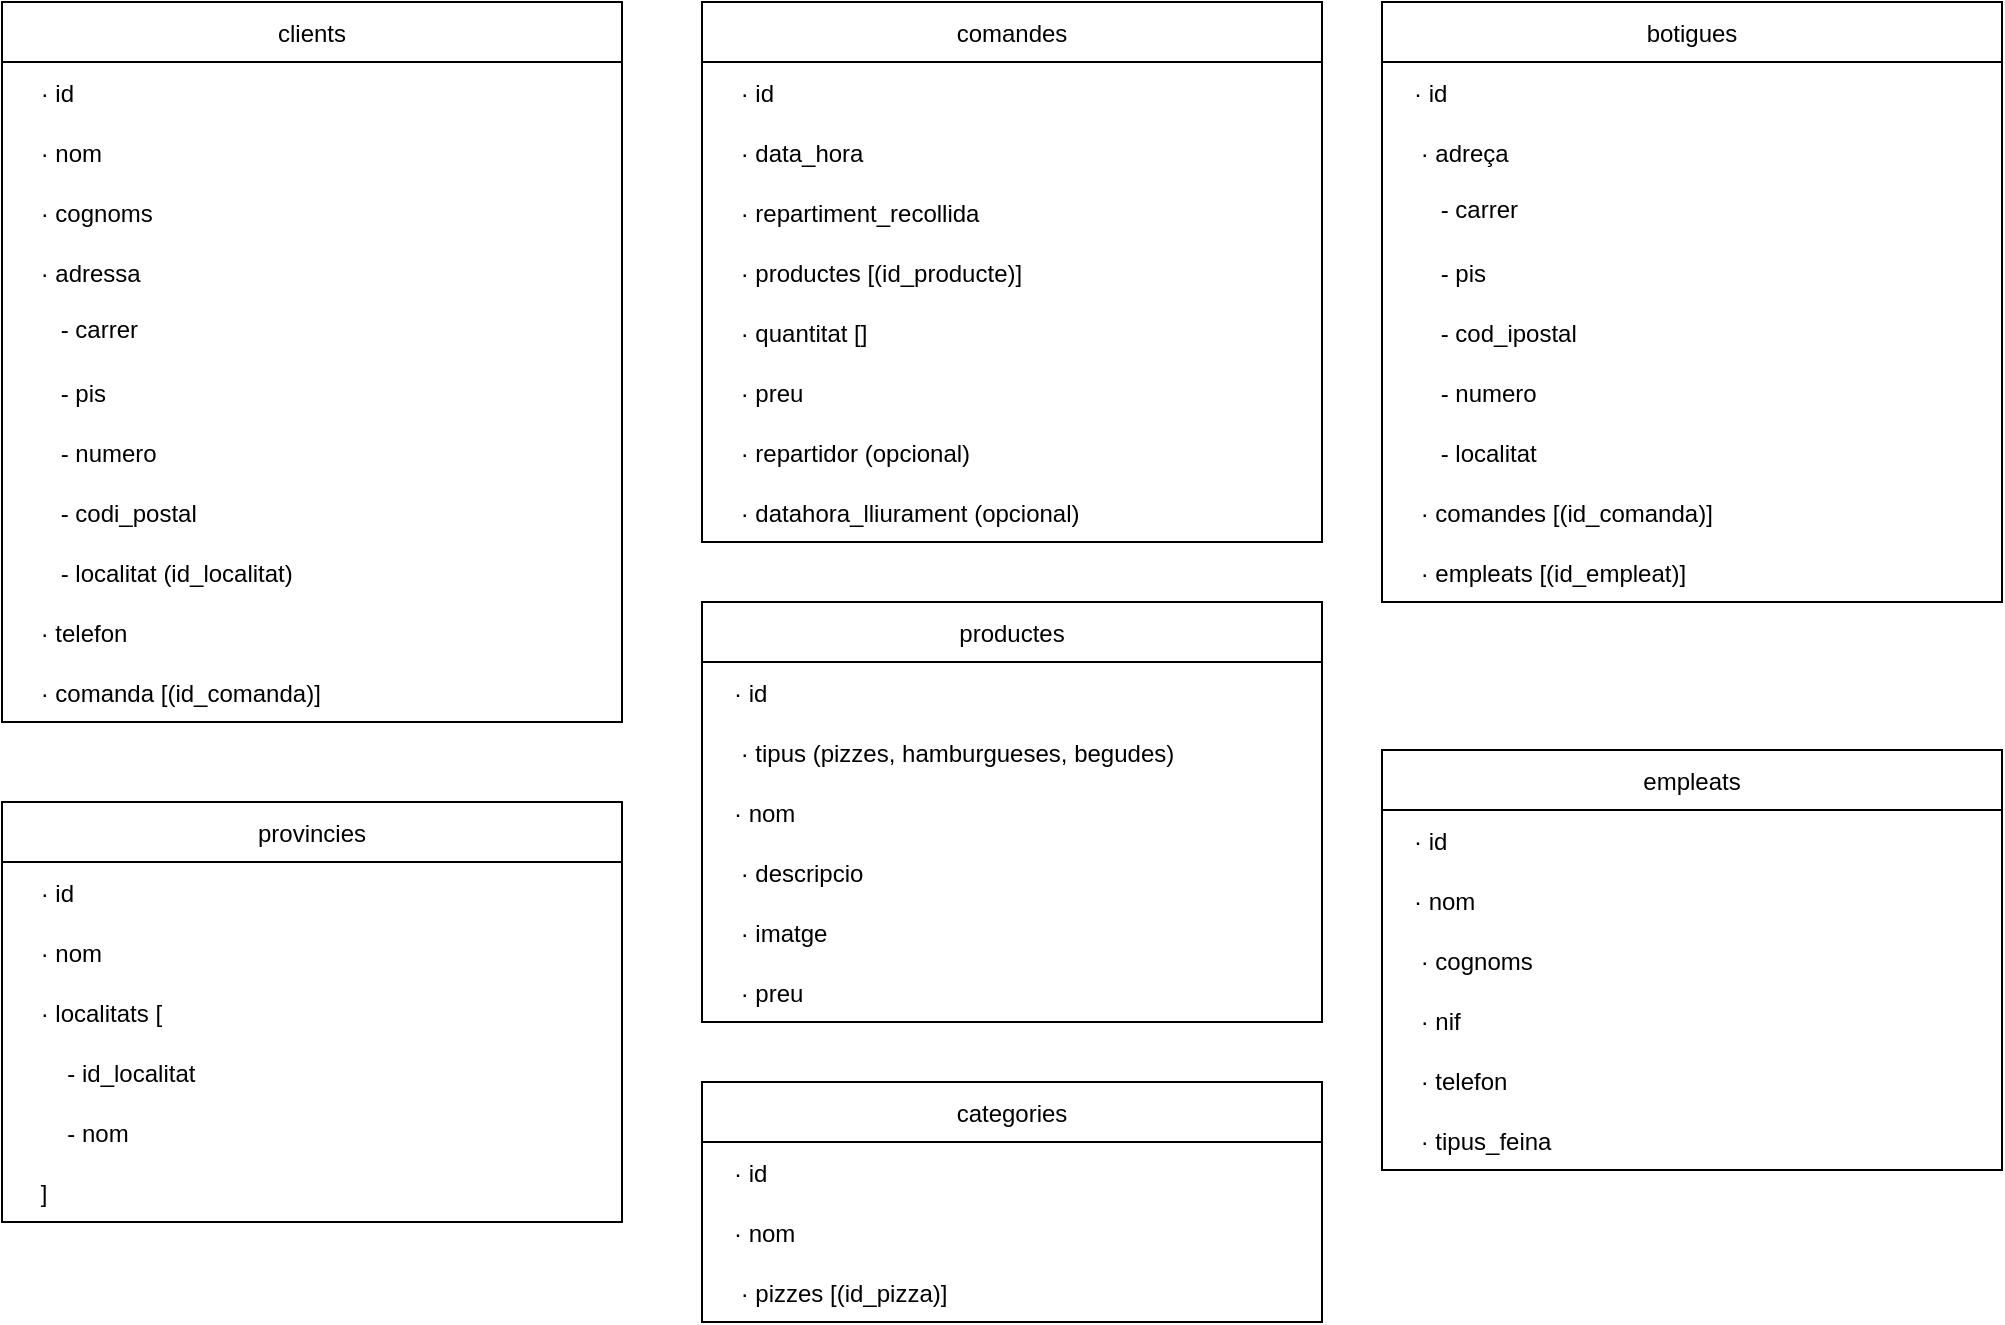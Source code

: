 <mxfile version="16.1.2" type="device"><diagram id="uZuOLZRGGxyqzL_tFXV7" name="Page-1"><mxGraphModel dx="1426" dy="852" grid="1" gridSize="10" guides="1" tooltips="1" connect="1" arrows="1" fold="1" page="1" pageScale="1" pageWidth="1169" pageHeight="827" math="0" shadow="0"><root><mxCell id="0"/><mxCell id="1" parent="0"/><mxCell id="sTkgsXUXhV6cH6S5fa6j-8" value="productes" style="swimlane;fontStyle=0;childLayout=stackLayout;horizontal=1;startSize=30;horizontalStack=0;resizeParent=1;resizeParentMax=0;resizeLast=0;collapsible=1;marginBottom=0;" parent="1" vertex="1"><mxGeometry x="430" y="340" width="310" height="210" as="geometry"><mxRectangle x="80" y="80" width="70" height="30" as="alternateBounds"/></mxGeometry></mxCell><mxCell id="ngydRWTtVWet1sjrc-vS-46" value="   · id" style="text;strokeColor=none;fillColor=none;align=left;verticalAlign=middle;spacingLeft=4;spacingRight=4;overflow=hidden;points=[[0,0.5],[1,0.5]];portConstraint=eastwest;rotatable=0;" parent="sTkgsXUXhV6cH6S5fa6j-8" vertex="1"><mxGeometry y="30" width="310" height="30" as="geometry"/></mxCell><mxCell id="sTkgsXUXhV6cH6S5fa6j-10" value="    · tipus (pizzes, hamburgueses, begudes)" style="text;strokeColor=none;fillColor=none;align=left;verticalAlign=middle;spacingLeft=4;spacingRight=4;overflow=hidden;points=[[0,0.5],[1,0.5]];portConstraint=eastwest;rotatable=0;" parent="sTkgsXUXhV6cH6S5fa6j-8" vertex="1"><mxGeometry y="60" width="310" height="30" as="geometry"/></mxCell><mxCell id="sTkgsXUXhV6cH6S5fa6j-11" value="   · nom" style="text;strokeColor=none;fillColor=none;align=left;verticalAlign=middle;spacingLeft=4;spacingRight=4;overflow=hidden;points=[[0,0.5],[1,0.5]];portConstraint=eastwest;rotatable=0;" parent="sTkgsXUXhV6cH6S5fa6j-8" vertex="1"><mxGeometry y="90" width="310" height="30" as="geometry"/></mxCell><mxCell id="sTkgsXUXhV6cH6S5fa6j-28" value="    · descripcio" style="text;strokeColor=none;fillColor=none;align=left;verticalAlign=middle;spacingLeft=4;spacingRight=4;overflow=hidden;points=[[0,0.5],[1,0.5]];portConstraint=eastwest;rotatable=0;" parent="sTkgsXUXhV6cH6S5fa6j-8" vertex="1"><mxGeometry y="120" width="310" height="30" as="geometry"/></mxCell><mxCell id="whVWx38KO-JLClnr7zl5-33" value="    · imatge" style="text;strokeColor=none;fillColor=none;align=left;verticalAlign=middle;spacingLeft=4;spacingRight=4;overflow=hidden;points=[[0,0.5],[1,0.5]];portConstraint=eastwest;rotatable=0;" vertex="1" parent="sTkgsXUXhV6cH6S5fa6j-8"><mxGeometry y="150" width="310" height="30" as="geometry"/></mxCell><mxCell id="whVWx38KO-JLClnr7zl5-32" value="    · preu" style="text;strokeColor=none;fillColor=none;align=left;verticalAlign=middle;spacingLeft=4;spacingRight=4;overflow=hidden;points=[[0,0.5],[1,0.5]];portConstraint=eastwest;rotatable=0;" vertex="1" parent="sTkgsXUXhV6cH6S5fa6j-8"><mxGeometry y="180" width="310" height="30" as="geometry"/></mxCell><mxCell id="sTkgsXUXhV6cH6S5fa6j-37" value="clients" style="swimlane;fontStyle=0;childLayout=stackLayout;horizontal=1;startSize=30;horizontalStack=0;resizeParent=1;resizeParentMax=0;resizeLast=0;collapsible=1;marginBottom=0;" parent="1" vertex="1"><mxGeometry x="80" y="40" width="310" height="360" as="geometry"/></mxCell><mxCell id="ngydRWTtVWet1sjrc-vS-48" value="    · id" style="text;strokeColor=none;fillColor=none;align=left;verticalAlign=middle;spacingLeft=4;spacingRight=4;overflow=hidden;points=[[0,0.5],[1,0.5]];portConstraint=eastwest;rotatable=0;" parent="sTkgsXUXhV6cH6S5fa6j-37" vertex="1"><mxGeometry y="30" width="310" height="30" as="geometry"/></mxCell><mxCell id="sTkgsXUXhV6cH6S5fa6j-39" value="    · nom" style="text;strokeColor=none;fillColor=none;align=left;verticalAlign=middle;spacingLeft=4;spacingRight=4;overflow=hidden;points=[[0,0.5],[1,0.5]];portConstraint=eastwest;rotatable=0;" parent="sTkgsXUXhV6cH6S5fa6j-37" vertex="1"><mxGeometry y="60" width="310" height="30" as="geometry"/></mxCell><mxCell id="whVWx38KO-JLClnr7zl5-1" value="    · cognoms" style="text;strokeColor=none;fillColor=none;align=left;verticalAlign=middle;spacingLeft=4;spacingRight=4;overflow=hidden;points=[[0,0.5],[1,0.5]];portConstraint=eastwest;rotatable=0;" vertex="1" parent="sTkgsXUXhV6cH6S5fa6j-37"><mxGeometry y="90" width="310" height="30" as="geometry"/></mxCell><mxCell id="sTkgsXUXhV6cH6S5fa6j-40" value="    · adressa" style="text;strokeColor=none;fillColor=none;align=left;verticalAlign=middle;spacingLeft=4;spacingRight=4;overflow=hidden;points=[[0,0.5],[1,0.5]];portConstraint=eastwest;rotatable=0;" parent="sTkgsXUXhV6cH6S5fa6j-37" vertex="1"><mxGeometry y="120" width="310" height="30" as="geometry"/></mxCell><mxCell id="ngydRWTtVWet1sjrc-vS-31" value="       - carrer&#10;" style="text;strokeColor=none;fillColor=none;align=left;verticalAlign=top;spacingLeft=4;spacingRight=4;overflow=hidden;points=[[0,0.5],[1,0.5]];portConstraint=eastwest;rotatable=0;" parent="sTkgsXUXhV6cH6S5fa6j-37" vertex="1"><mxGeometry y="150" width="310" height="30" as="geometry"/></mxCell><mxCell id="ngydRWTtVWet1sjrc-vS-33" value="       - pis" style="text;strokeColor=none;fillColor=none;align=left;verticalAlign=middle;spacingLeft=4;spacingRight=4;overflow=hidden;points=[[0,0.5],[1,0.5]];portConstraint=eastwest;rotatable=0;" parent="sTkgsXUXhV6cH6S5fa6j-37" vertex="1"><mxGeometry y="180" width="310" height="30" as="geometry"/></mxCell><mxCell id="ngydRWTtVWet1sjrc-vS-32" value="       - numero" style="text;strokeColor=none;fillColor=none;align=left;verticalAlign=middle;spacingLeft=4;spacingRight=4;overflow=hidden;points=[[0,0.5],[1,0.5]];portConstraint=eastwest;rotatable=0;" parent="sTkgsXUXhV6cH6S5fa6j-37" vertex="1"><mxGeometry y="210" width="310" height="30" as="geometry"/></mxCell><mxCell id="ngydRWTtVWet1sjrc-vS-36" value="       - codi_postal" style="text;strokeColor=none;fillColor=none;align=left;verticalAlign=middle;spacingLeft=4;spacingRight=4;overflow=hidden;points=[[0,0.5],[1,0.5]];portConstraint=eastwest;rotatable=0;" parent="sTkgsXUXhV6cH6S5fa6j-37" vertex="1"><mxGeometry y="240" width="310" height="30" as="geometry"/></mxCell><mxCell id="whVWx38KO-JLClnr7zl5-60" value="       - localitat (id_localitat)" style="text;strokeColor=none;fillColor=none;align=left;verticalAlign=middle;spacingLeft=4;spacingRight=4;overflow=hidden;points=[[0,0.5],[1,0.5]];portConstraint=eastwest;rotatable=0;" vertex="1" parent="sTkgsXUXhV6cH6S5fa6j-37"><mxGeometry y="270" width="310" height="30" as="geometry"/></mxCell><mxCell id="ngydRWTtVWet1sjrc-vS-42" value="    · telefon" style="text;strokeColor=none;fillColor=none;align=left;verticalAlign=middle;spacingLeft=4;spacingRight=4;overflow=hidden;points=[[0,0.5],[1,0.5]];portConstraint=eastwest;rotatable=0;" parent="sTkgsXUXhV6cH6S5fa6j-37" vertex="1"><mxGeometry y="300" width="310" height="30" as="geometry"/></mxCell><mxCell id="whVWx38KO-JLClnr7zl5-31" value="    · comanda [(id_comanda)]" style="text;strokeColor=none;fillColor=none;align=left;verticalAlign=middle;spacingLeft=4;spacingRight=4;overflow=hidden;points=[[0,0.5],[1,0.5]];portConstraint=eastwest;rotatable=0;" vertex="1" parent="sTkgsXUXhV6cH6S5fa6j-37"><mxGeometry y="330" width="310" height="30" as="geometry"/></mxCell><mxCell id="ngydRWTtVWet1sjrc-vS-1" value="comandes" style="swimlane;fontStyle=0;childLayout=stackLayout;horizontal=1;startSize=30;horizontalStack=0;resizeParent=1;resizeParentMax=0;resizeLast=0;collapsible=1;marginBottom=0;" parent="1" vertex="1"><mxGeometry x="430" y="40" width="310" height="270" as="geometry"><mxRectangle x="80" y="80" width="70" height="30" as="alternateBounds"/></mxGeometry></mxCell><mxCell id="ngydRWTtVWet1sjrc-vS-47" value="    · id" style="text;strokeColor=none;fillColor=none;align=left;verticalAlign=middle;spacingLeft=4;spacingRight=4;overflow=hidden;points=[[0,0.5],[1,0.5]];portConstraint=eastwest;rotatable=0;" parent="ngydRWTtVWet1sjrc-vS-1" vertex="1"><mxGeometry y="30" width="310" height="30" as="geometry"/></mxCell><mxCell id="ngydRWTtVWet1sjrc-vS-22" value="    · data_hora" style="text;strokeColor=none;fillColor=none;align=left;verticalAlign=middle;spacingLeft=4;spacingRight=4;overflow=hidden;points=[[0,0.5],[1,0.5]];portConstraint=eastwest;rotatable=0;" parent="ngydRWTtVWet1sjrc-vS-1" vertex="1"><mxGeometry y="60" width="310" height="30" as="geometry"/></mxCell><mxCell id="ngydRWTtVWet1sjrc-vS-16" value="    · repartiment_recollida" style="text;strokeColor=none;fillColor=none;align=left;verticalAlign=middle;spacingLeft=4;spacingRight=4;overflow=hidden;points=[[0,0.5],[1,0.5]];portConstraint=eastwest;rotatable=0;" parent="ngydRWTtVWet1sjrc-vS-1" vertex="1"><mxGeometry y="90" width="310" height="30" as="geometry"/></mxCell><mxCell id="ngydRWTtVWet1sjrc-vS-18" value="    · productes [(id_producte)]" style="text;strokeColor=none;fillColor=none;align=left;verticalAlign=middle;spacingLeft=4;spacingRight=4;overflow=hidden;points=[[0,0.5],[1,0.5]];portConstraint=eastwest;rotatable=0;" parent="ngydRWTtVWet1sjrc-vS-1" vertex="1"><mxGeometry y="120" width="310" height="30" as="geometry"/></mxCell><mxCell id="ngydRWTtVWet1sjrc-vS-17" value="    · quantitat []" style="text;strokeColor=none;fillColor=none;align=left;verticalAlign=middle;spacingLeft=4;spacingRight=4;overflow=hidden;points=[[0,0.5],[1,0.5]];portConstraint=eastwest;rotatable=0;" parent="ngydRWTtVWet1sjrc-vS-1" vertex="1"><mxGeometry y="150" width="310" height="30" as="geometry"/></mxCell><mxCell id="ngydRWTtVWet1sjrc-vS-21" value="    · preu" style="text;strokeColor=none;fillColor=none;align=left;verticalAlign=middle;spacingLeft=4;spacingRight=4;overflow=hidden;points=[[0,0.5],[1,0.5]];portConstraint=eastwest;rotatable=0;" parent="ngydRWTtVWet1sjrc-vS-1" vertex="1"><mxGeometry y="180" width="310" height="30" as="geometry"/></mxCell><mxCell id="whVWx38KO-JLClnr7zl5-68" value="    · repartidor (opcional)" style="text;strokeColor=none;fillColor=none;align=left;verticalAlign=middle;spacingLeft=4;spacingRight=4;overflow=hidden;points=[[0,0.5],[1,0.5]];portConstraint=eastwest;rotatable=0;" vertex="1" parent="ngydRWTtVWet1sjrc-vS-1"><mxGeometry y="210" width="310" height="30" as="geometry"/></mxCell><mxCell id="whVWx38KO-JLClnr7zl5-71" value="    · datahora_lliurament (opcional)" style="text;strokeColor=none;fillColor=none;align=left;verticalAlign=middle;spacingLeft=4;spacingRight=4;overflow=hidden;points=[[0,0.5],[1,0.5]];portConstraint=eastwest;rotatable=0;" vertex="1" parent="ngydRWTtVWet1sjrc-vS-1"><mxGeometry y="240" width="310" height="30" as="geometry"/></mxCell><mxCell id="whVWx38KO-JLClnr7zl5-3" value="provincies" style="swimlane;fontStyle=0;childLayout=stackLayout;horizontal=1;startSize=30;horizontalStack=0;resizeParent=1;resizeParentMax=0;resizeLast=0;collapsible=1;marginBottom=0;" vertex="1" parent="1"><mxGeometry x="80" y="440" width="310" height="210" as="geometry"/></mxCell><mxCell id="whVWx38KO-JLClnr7zl5-4" value="    · id" style="text;strokeColor=none;fillColor=none;align=left;verticalAlign=middle;spacingLeft=4;spacingRight=4;overflow=hidden;points=[[0,0.5],[1,0.5]];portConstraint=eastwest;rotatable=0;" vertex="1" parent="whVWx38KO-JLClnr7zl5-3"><mxGeometry y="30" width="310" height="30" as="geometry"/></mxCell><mxCell id="whVWx38KO-JLClnr7zl5-5" value="    · nom" style="text;strokeColor=none;fillColor=none;align=left;verticalAlign=middle;spacingLeft=4;spacingRight=4;overflow=hidden;points=[[0,0.5],[1,0.5]];portConstraint=eastwest;rotatable=0;" vertex="1" parent="whVWx38KO-JLClnr7zl5-3"><mxGeometry y="60" width="310" height="30" as="geometry"/></mxCell><mxCell id="whVWx38KO-JLClnr7zl5-25" value="    · localitats [" style="text;strokeColor=none;fillColor=none;align=left;verticalAlign=middle;spacingLeft=4;spacingRight=4;overflow=hidden;points=[[0,0.5],[1,0.5]];portConstraint=eastwest;rotatable=0;" vertex="1" parent="whVWx38KO-JLClnr7zl5-3"><mxGeometry y="90" width="310" height="30" as="geometry"/></mxCell><mxCell id="whVWx38KO-JLClnr7zl5-26" value="        - id_localitat" style="text;strokeColor=none;fillColor=none;align=left;verticalAlign=middle;spacingLeft=4;spacingRight=4;overflow=hidden;points=[[0,0.5],[1,0.5]];portConstraint=eastwest;rotatable=0;" vertex="1" parent="whVWx38KO-JLClnr7zl5-3"><mxGeometry y="120" width="310" height="30" as="geometry"/></mxCell><mxCell id="whVWx38KO-JLClnr7zl5-27" value="        - nom" style="text;strokeColor=none;fillColor=none;align=left;verticalAlign=middle;spacingLeft=4;spacingRight=4;overflow=hidden;points=[[0,0.5],[1,0.5]];portConstraint=eastwest;rotatable=0;" vertex="1" parent="whVWx38KO-JLClnr7zl5-3"><mxGeometry y="150" width="310" height="30" as="geometry"/></mxCell><mxCell id="whVWx38KO-JLClnr7zl5-30" value="    ]" style="text;strokeColor=none;fillColor=none;align=left;verticalAlign=middle;spacingLeft=4;spacingRight=4;overflow=hidden;points=[[0,0.5],[1,0.5]];portConstraint=eastwest;rotatable=0;" vertex="1" parent="whVWx38KO-JLClnr7zl5-3"><mxGeometry y="180" width="310" height="30" as="geometry"/></mxCell><mxCell id="whVWx38KO-JLClnr7zl5-34" value="categories" style="swimlane;fontStyle=0;childLayout=stackLayout;horizontal=1;startSize=30;horizontalStack=0;resizeParent=1;resizeParentMax=0;resizeLast=0;collapsible=1;marginBottom=0;" vertex="1" parent="1"><mxGeometry x="430" y="580" width="310" height="120" as="geometry"><mxRectangle x="80" y="80" width="70" height="30" as="alternateBounds"/></mxGeometry></mxCell><mxCell id="whVWx38KO-JLClnr7zl5-35" value="   · id" style="text;strokeColor=none;fillColor=none;align=left;verticalAlign=middle;spacingLeft=4;spacingRight=4;overflow=hidden;points=[[0,0.5],[1,0.5]];portConstraint=eastwest;rotatable=0;" vertex="1" parent="whVWx38KO-JLClnr7zl5-34"><mxGeometry y="30" width="310" height="30" as="geometry"/></mxCell><mxCell id="whVWx38KO-JLClnr7zl5-37" value="   · nom" style="text;strokeColor=none;fillColor=none;align=left;verticalAlign=middle;spacingLeft=4;spacingRight=4;overflow=hidden;points=[[0,0.5],[1,0.5]];portConstraint=eastwest;rotatable=0;" vertex="1" parent="whVWx38KO-JLClnr7zl5-34"><mxGeometry y="60" width="310" height="30" as="geometry"/></mxCell><mxCell id="whVWx38KO-JLClnr7zl5-65" value="    · pizzes [(id_pizza)]" style="text;strokeColor=none;fillColor=none;align=left;verticalAlign=middle;spacingLeft=4;spacingRight=4;overflow=hidden;points=[[0,0.5],[1,0.5]];portConstraint=eastwest;rotatable=0;" vertex="1" parent="whVWx38KO-JLClnr7zl5-34"><mxGeometry y="90" width="310" height="30" as="geometry"/></mxCell><mxCell id="whVWx38KO-JLClnr7zl5-41" value="botigues" style="swimlane;fontStyle=0;childLayout=stackLayout;horizontal=1;startSize=30;horizontalStack=0;resizeParent=1;resizeParentMax=0;resizeLast=0;collapsible=1;marginBottom=0;" vertex="1" parent="1"><mxGeometry x="770" y="40" width="310" height="300" as="geometry"><mxRectangle x="80" y="80" width="70" height="30" as="alternateBounds"/></mxGeometry></mxCell><mxCell id="whVWx38KO-JLClnr7zl5-42" value="   · id" style="text;strokeColor=none;fillColor=none;align=left;verticalAlign=middle;spacingLeft=4;spacingRight=4;overflow=hidden;points=[[0,0.5],[1,0.5]];portConstraint=eastwest;rotatable=0;" vertex="1" parent="whVWx38KO-JLClnr7zl5-41"><mxGeometry y="30" width="310" height="30" as="geometry"/></mxCell><mxCell id="whVWx38KO-JLClnr7zl5-52" value="    · adreça" style="text;strokeColor=none;fillColor=none;align=left;verticalAlign=middle;spacingLeft=4;spacingRight=4;overflow=hidden;points=[[0,0.5],[1,0.5]];portConstraint=eastwest;rotatable=0;" vertex="1" parent="whVWx38KO-JLClnr7zl5-41"><mxGeometry y="60" width="310" height="30" as="geometry"/></mxCell><mxCell id="whVWx38KO-JLClnr7zl5-53" value="       - carrer&#10;" style="text;strokeColor=none;fillColor=none;align=left;verticalAlign=top;spacingLeft=4;spacingRight=4;overflow=hidden;points=[[0,0.5],[1,0.5]];portConstraint=eastwest;rotatable=0;" vertex="1" parent="whVWx38KO-JLClnr7zl5-41"><mxGeometry y="90" width="310" height="30" as="geometry"/></mxCell><mxCell id="whVWx38KO-JLClnr7zl5-54" value="       - pis" style="text;strokeColor=none;fillColor=none;align=left;verticalAlign=middle;spacingLeft=4;spacingRight=4;overflow=hidden;points=[[0,0.5],[1,0.5]];portConstraint=eastwest;rotatable=0;" vertex="1" parent="whVWx38KO-JLClnr7zl5-41"><mxGeometry y="120" width="310" height="30" as="geometry"/></mxCell><mxCell id="whVWx38KO-JLClnr7zl5-56" value="       - cod_ipostal" style="text;strokeColor=none;fillColor=none;align=left;verticalAlign=middle;spacingLeft=4;spacingRight=4;overflow=hidden;points=[[0,0.5],[1,0.5]];portConstraint=eastwest;rotatable=0;" vertex="1" parent="whVWx38KO-JLClnr7zl5-41"><mxGeometry y="150" width="310" height="30" as="geometry"/></mxCell><mxCell id="whVWx38KO-JLClnr7zl5-55" value="       - numero" style="text;strokeColor=none;fillColor=none;align=left;verticalAlign=middle;spacingLeft=4;spacingRight=4;overflow=hidden;points=[[0,0.5],[1,0.5]];portConstraint=eastwest;rotatable=0;" vertex="1" parent="whVWx38KO-JLClnr7zl5-41"><mxGeometry y="180" width="310" height="30" as="geometry"/></mxCell><mxCell id="whVWx38KO-JLClnr7zl5-59" value="       - localitat" style="text;strokeColor=none;fillColor=none;align=left;verticalAlign=middle;spacingLeft=4;spacingRight=4;overflow=hidden;points=[[0,0.5],[1,0.5]];portConstraint=eastwest;rotatable=0;" vertex="1" parent="whVWx38KO-JLClnr7zl5-41"><mxGeometry y="210" width="310" height="30" as="geometry"/></mxCell><mxCell id="whVWx38KO-JLClnr7zl5-66" value="    · comandes [(id_comanda)]" style="text;strokeColor=none;fillColor=none;align=left;verticalAlign=middle;spacingLeft=4;spacingRight=4;overflow=hidden;points=[[0,0.5],[1,0.5]];portConstraint=eastwest;rotatable=0;" vertex="1" parent="whVWx38KO-JLClnr7zl5-41"><mxGeometry y="240" width="310" height="30" as="geometry"/></mxCell><mxCell id="whVWx38KO-JLClnr7zl5-67" value="    · empleats [(id_empleat)]" style="text;strokeColor=none;fillColor=none;align=left;verticalAlign=middle;spacingLeft=4;spacingRight=4;overflow=hidden;points=[[0,0.5],[1,0.5]];portConstraint=eastwest;rotatable=0;" vertex="1" parent="whVWx38KO-JLClnr7zl5-41"><mxGeometry y="270" width="310" height="30" as="geometry"/></mxCell><mxCell id="whVWx38KO-JLClnr7zl5-44" value="empleats" style="swimlane;fontStyle=0;childLayout=stackLayout;horizontal=1;startSize=30;horizontalStack=0;resizeParent=1;resizeParentMax=0;resizeLast=0;collapsible=1;marginBottom=0;" vertex="1" parent="1"><mxGeometry x="770" y="414" width="310" height="210" as="geometry"><mxRectangle x="80" y="80" width="70" height="30" as="alternateBounds"/></mxGeometry></mxCell><mxCell id="whVWx38KO-JLClnr7zl5-45" value="   · id" style="text;strokeColor=none;fillColor=none;align=left;verticalAlign=middle;spacingLeft=4;spacingRight=4;overflow=hidden;points=[[0,0.5],[1,0.5]];portConstraint=eastwest;rotatable=0;" vertex="1" parent="whVWx38KO-JLClnr7zl5-44"><mxGeometry y="30" width="310" height="30" as="geometry"/></mxCell><mxCell id="whVWx38KO-JLClnr7zl5-46" value="   · nom" style="text;strokeColor=none;fillColor=none;align=left;verticalAlign=middle;spacingLeft=4;spacingRight=4;overflow=hidden;points=[[0,0.5],[1,0.5]];portConstraint=eastwest;rotatable=0;" vertex="1" parent="whVWx38KO-JLClnr7zl5-44"><mxGeometry y="60" width="310" height="30" as="geometry"/></mxCell><mxCell id="whVWx38KO-JLClnr7zl5-64" value="    · cognoms" style="text;strokeColor=none;fillColor=none;align=left;verticalAlign=middle;spacingLeft=4;spacingRight=4;overflow=hidden;points=[[0,0.5],[1,0.5]];portConstraint=eastwest;rotatable=0;" vertex="1" parent="whVWx38KO-JLClnr7zl5-44"><mxGeometry y="90" width="310" height="30" as="geometry"/></mxCell><mxCell id="whVWx38KO-JLClnr7zl5-63" value="    · nif" style="text;strokeColor=none;fillColor=none;align=left;verticalAlign=middle;spacingLeft=4;spacingRight=4;overflow=hidden;points=[[0,0.5],[1,0.5]];portConstraint=eastwest;rotatable=0;" vertex="1" parent="whVWx38KO-JLClnr7zl5-44"><mxGeometry y="120" width="310" height="30" as="geometry"/></mxCell><mxCell id="whVWx38KO-JLClnr7zl5-62" value="    · telefon" style="text;strokeColor=none;fillColor=none;align=left;verticalAlign=middle;spacingLeft=4;spacingRight=4;overflow=hidden;points=[[0,0.5],[1,0.5]];portConstraint=eastwest;rotatable=0;" vertex="1" parent="whVWx38KO-JLClnr7zl5-44"><mxGeometry y="150" width="310" height="30" as="geometry"/></mxCell><mxCell id="whVWx38KO-JLClnr7zl5-61" value="    · tipus_feina" style="text;strokeColor=none;fillColor=none;align=left;verticalAlign=middle;spacingLeft=4;spacingRight=4;overflow=hidden;points=[[0,0.5],[1,0.5]];portConstraint=eastwest;rotatable=0;" vertex="1" parent="whVWx38KO-JLClnr7zl5-44"><mxGeometry y="180" width="310" height="30" as="geometry"/></mxCell></root></mxGraphModel></diagram></mxfile>